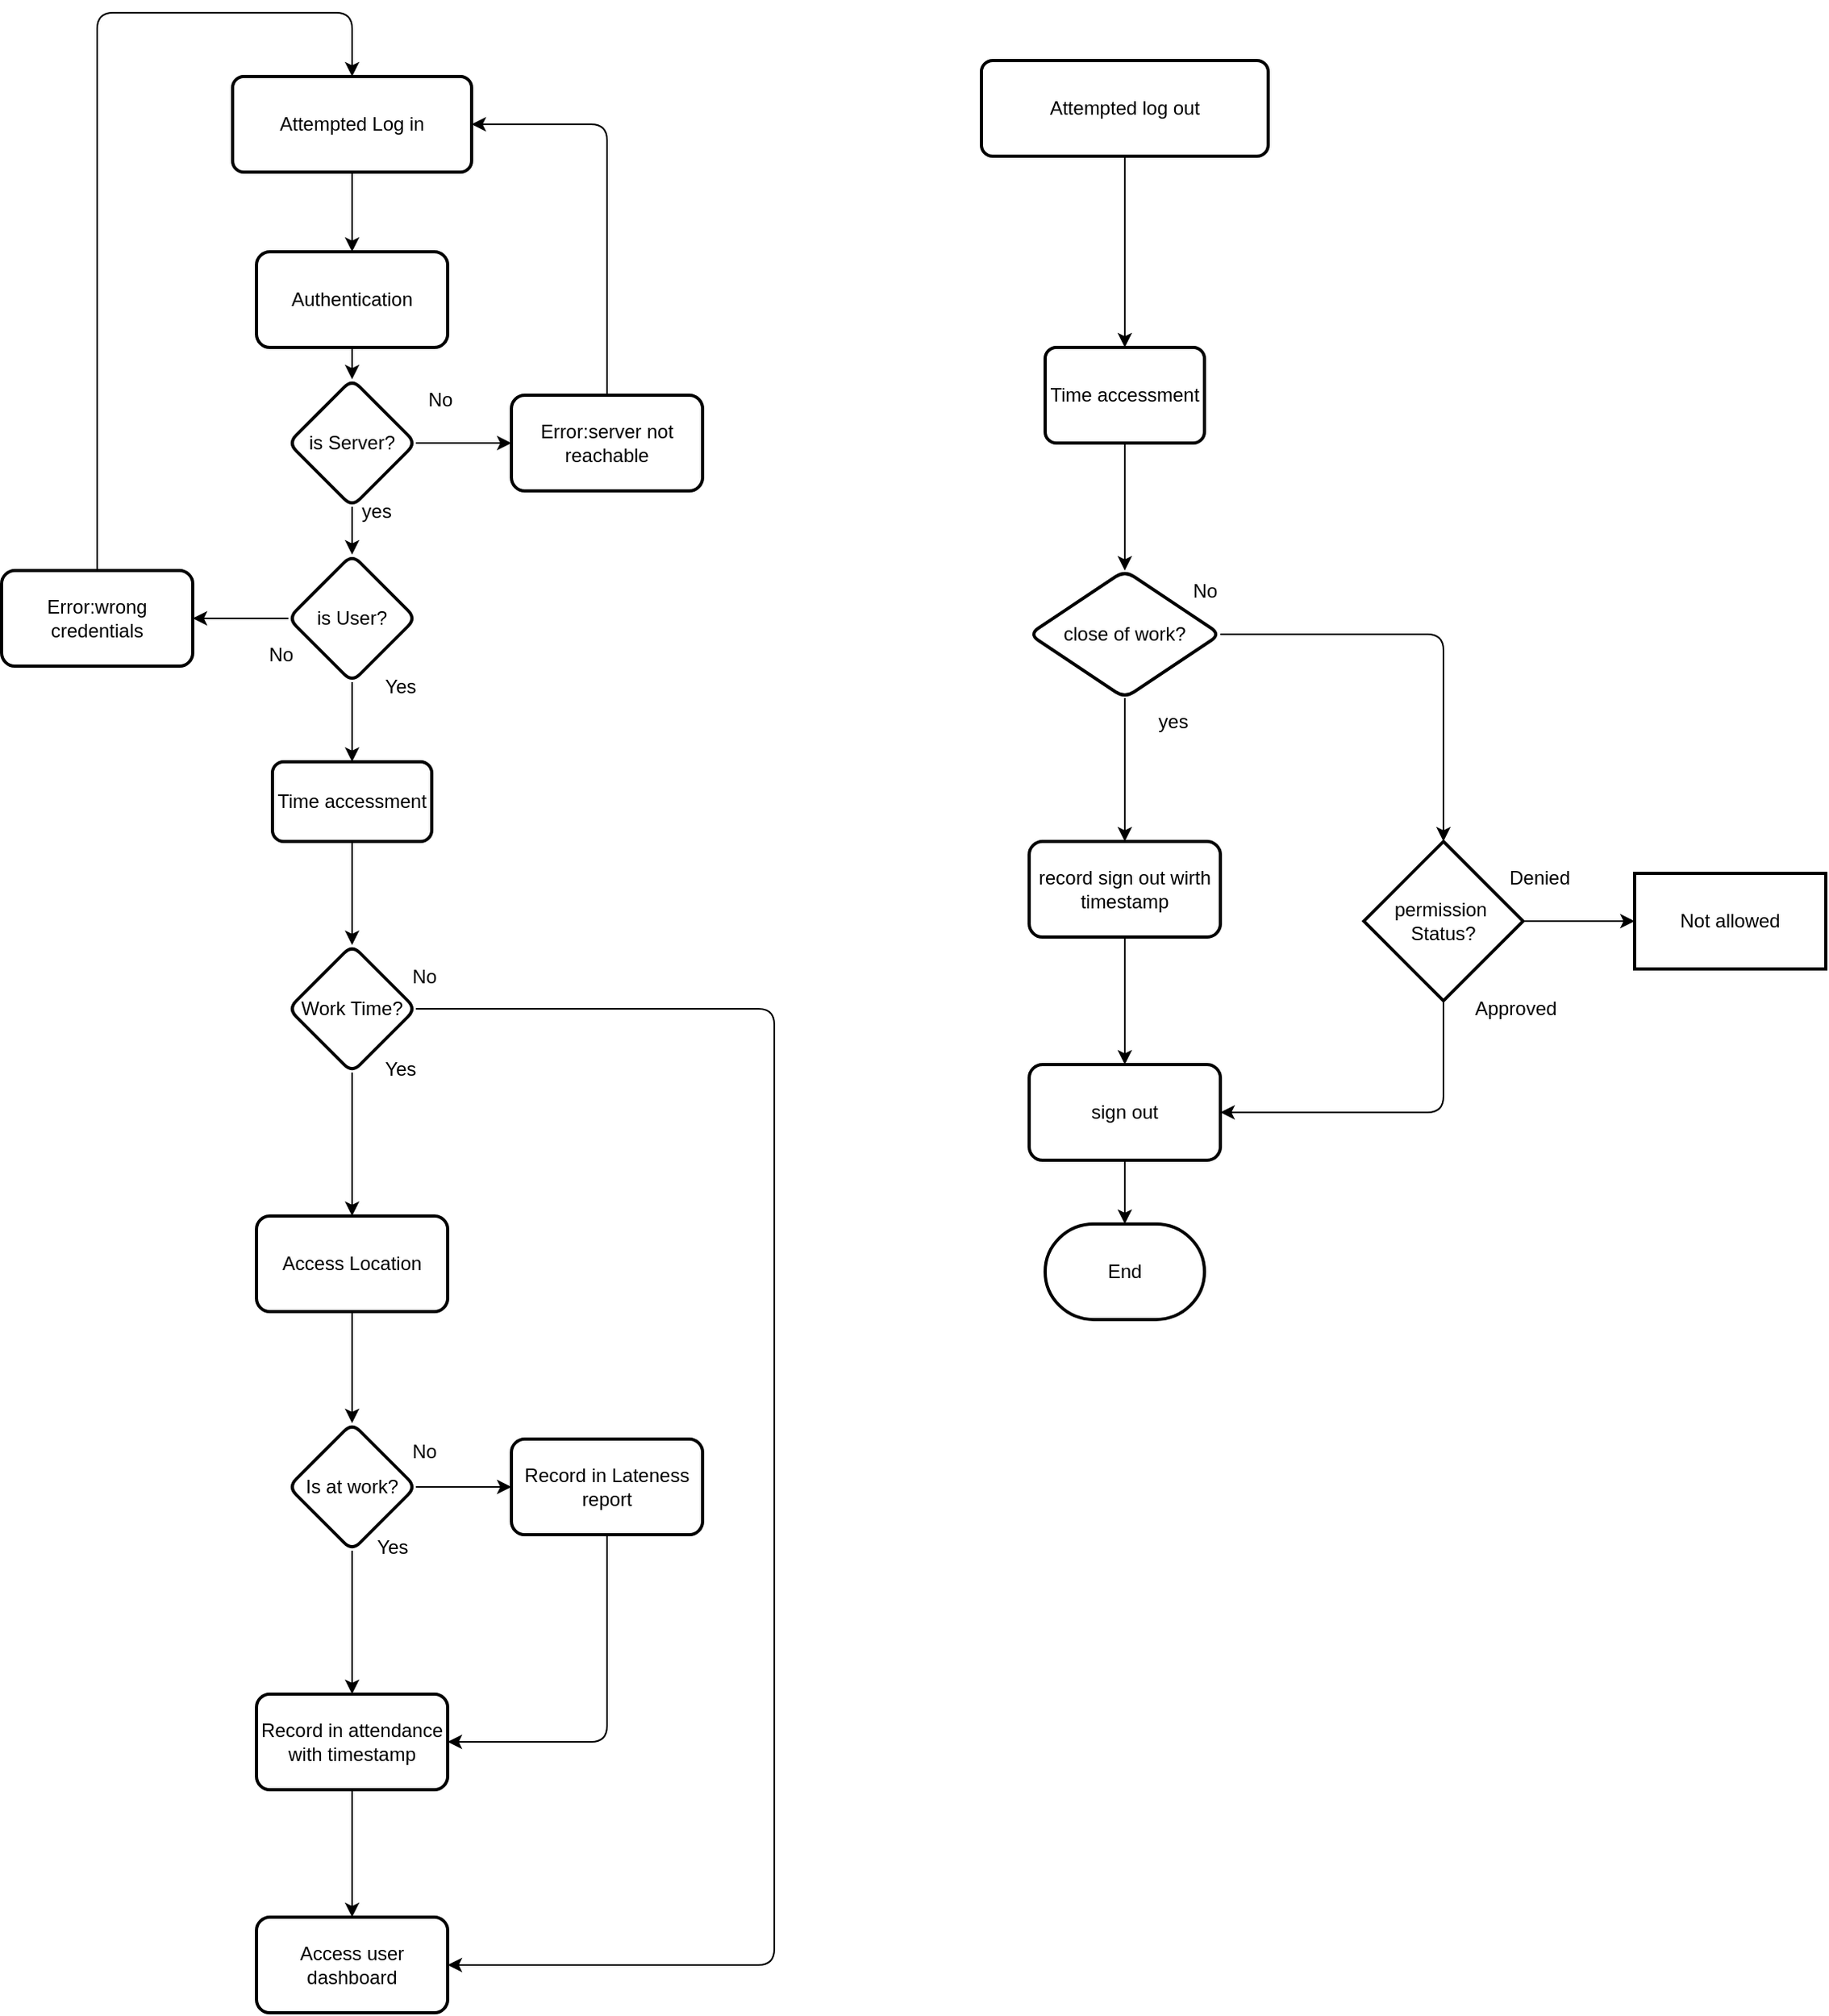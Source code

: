 <mxfile>
    <diagram id="byn_lYMAJtbJO2XNIOdB" name="Page-1">
        <mxGraphModel dx="1860" dy="1408" grid="1" gridSize="10" guides="1" tooltips="1" connect="1" arrows="1" fold="1" page="1" pageScale="1" pageWidth="850" pageHeight="1100" math="0" shadow="0">
            <root>
                <mxCell id="0"/>
                <mxCell id="1" parent="0"/>
                <mxCell id="4" value="" style="edgeStyle=none;html=1;" edge="1" parent="1" source="2" target="3">
                    <mxGeometry relative="1" as="geometry"/>
                </mxCell>
                <mxCell id="2" value="Attempted Log in" style="rounded=1;whiteSpace=wrap;html=1;absoluteArcSize=1;arcSize=14;strokeWidth=2;" vertex="1" parent="1">
                    <mxGeometry x="330" y="100" width="150" height="60" as="geometry"/>
                </mxCell>
                <mxCell id="6" value="" style="edgeStyle=none;html=1;entryX=0.5;entryY=0;entryDx=0;entryDy=0;" edge="1" parent="1" source="3" target="31">
                    <mxGeometry relative="1" as="geometry"/>
                </mxCell>
                <mxCell id="3" value="Authentication" style="whiteSpace=wrap;html=1;rounded=1;arcSize=14;strokeWidth=2;" vertex="1" parent="1">
                    <mxGeometry x="345" y="210" width="120" height="60" as="geometry"/>
                </mxCell>
                <mxCell id="8" value="" style="edgeStyle=none;html=1;" edge="1" parent="1" source="5">
                    <mxGeometry relative="1" as="geometry">
                        <mxPoint x="405" y="530" as="targetPoint"/>
                    </mxGeometry>
                </mxCell>
                <mxCell id="38" value="" style="edgeStyle=none;html=1;" edge="1" parent="1" source="5" target="37">
                    <mxGeometry relative="1" as="geometry"/>
                </mxCell>
                <mxCell id="5" value="is User?" style="rhombus;whiteSpace=wrap;html=1;rounded=1;arcSize=14;strokeWidth=2;" vertex="1" parent="1">
                    <mxGeometry x="365" y="400" width="80" height="80" as="geometry"/>
                </mxCell>
                <mxCell id="9" value="Yes&lt;div&gt;&lt;br&gt;&lt;/div&gt;" style="text;html=1;align=center;verticalAlign=middle;resizable=0;points=[];autosize=1;strokeColor=none;fillColor=none;" vertex="1" parent="1">
                    <mxGeometry x="415" y="470" width="40" height="40" as="geometry"/>
                </mxCell>
                <mxCell id="14" value="" style="edgeStyle=none;html=1;" edge="1" parent="1" source="10" target="13">
                    <mxGeometry relative="1" as="geometry"/>
                </mxCell>
                <mxCell id="10" value="Time accessment" style="rounded=1;whiteSpace=wrap;html=1;absoluteArcSize=1;arcSize=14;strokeWidth=2;" vertex="1" parent="1">
                    <mxGeometry x="355" y="530" width="100" height="50" as="geometry"/>
                </mxCell>
                <mxCell id="17" value="" style="edgeStyle=none;html=1;" edge="1" parent="1" source="13" target="16">
                    <mxGeometry relative="1" as="geometry"/>
                </mxCell>
                <mxCell id="13" value="Work Time?" style="rhombus;whiteSpace=wrap;html=1;rounded=1;arcSize=14;strokeWidth=2;" vertex="1" parent="1">
                    <mxGeometry x="365" y="645" width="80" height="80" as="geometry"/>
                </mxCell>
                <mxCell id="15" value="Yes&lt;div&gt;&lt;br&gt;&lt;/div&gt;" style="text;html=1;align=center;verticalAlign=middle;resizable=0;points=[];autosize=1;strokeColor=none;fillColor=none;" vertex="1" parent="1">
                    <mxGeometry x="415" y="710" width="40" height="40" as="geometry"/>
                </mxCell>
                <mxCell id="19" value="" style="edgeStyle=none;html=1;" edge="1" parent="1" source="16" target="18">
                    <mxGeometry relative="1" as="geometry"/>
                </mxCell>
                <mxCell id="16" value="Access Location" style="whiteSpace=wrap;html=1;rounded=1;arcSize=14;strokeWidth=2;" vertex="1" parent="1">
                    <mxGeometry x="345" y="815" width="120" height="60" as="geometry"/>
                </mxCell>
                <mxCell id="21" value="" style="edgeStyle=none;html=1;" edge="1" parent="1" source="18" target="20">
                    <mxGeometry relative="1" as="geometry"/>
                </mxCell>
                <mxCell id="27" value="" style="edgeStyle=none;html=1;" edge="1" parent="1" source="18" target="26">
                    <mxGeometry relative="1" as="geometry"/>
                </mxCell>
                <mxCell id="18" value="Is at work?" style="rhombus;whiteSpace=wrap;html=1;rounded=1;arcSize=14;strokeWidth=2;" vertex="1" parent="1">
                    <mxGeometry x="365" y="945" width="80" height="80" as="geometry"/>
                </mxCell>
                <mxCell id="23" value="" style="edgeStyle=none;html=1;" edge="1" parent="1" source="20" target="22">
                    <mxGeometry relative="1" as="geometry"/>
                </mxCell>
                <mxCell id="20" value="Record in attendance with timestamp" style="whiteSpace=wrap;html=1;rounded=1;arcSize=14;strokeWidth=2;" vertex="1" parent="1">
                    <mxGeometry x="345" y="1115" width="120" height="60" as="geometry"/>
                </mxCell>
                <mxCell id="22" value="Access user dashboard" style="whiteSpace=wrap;html=1;rounded=1;arcSize=14;strokeWidth=2;" vertex="1" parent="1">
                    <mxGeometry x="345" y="1255" width="120" height="60" as="geometry"/>
                </mxCell>
                <mxCell id="24" value="Yes" style="text;html=1;align=center;verticalAlign=middle;resizable=0;points=[];autosize=1;strokeColor=none;fillColor=none;" vertex="1" parent="1">
                    <mxGeometry x="410" y="1008" width="40" height="30" as="geometry"/>
                </mxCell>
                <mxCell id="25" value="No" style="text;html=1;align=center;verticalAlign=middle;resizable=0;points=[];autosize=1;strokeColor=none;fillColor=none;" vertex="1" parent="1">
                    <mxGeometry x="430" y="948" width="40" height="30" as="geometry"/>
                </mxCell>
                <mxCell id="26" value="Record in Lateness report" style="whiteSpace=wrap;html=1;rounded=1;arcSize=14;strokeWidth=2;" vertex="1" parent="1">
                    <mxGeometry x="505" y="955" width="120" height="60" as="geometry"/>
                </mxCell>
                <mxCell id="28" value="" style="endArrow=classic;html=1;entryX=1;entryY=0.5;entryDx=0;entryDy=0;exitX=0.5;exitY=1;exitDx=0;exitDy=0;" edge="1" parent="1" source="26" target="20">
                    <mxGeometry width="50" height="50" relative="1" as="geometry">
                        <mxPoint x="600" y="1150" as="sourcePoint"/>
                        <mxPoint x="650" y="1100" as="targetPoint"/>
                        <Array as="points">
                            <mxPoint x="565" y="1145"/>
                        </Array>
                    </mxGeometry>
                </mxCell>
                <mxCell id="29" value="No" style="text;html=1;align=center;verticalAlign=middle;resizable=0;points=[];autosize=1;strokeColor=none;fillColor=none;" vertex="1" parent="1">
                    <mxGeometry x="430" y="650" width="40" height="30" as="geometry"/>
                </mxCell>
                <mxCell id="30" value="" style="endArrow=classic;html=1;exitX=1;exitY=0.5;exitDx=0;exitDy=0;entryX=1;entryY=0.5;entryDx=0;entryDy=0;" edge="1" parent="1" source="13" target="22">
                    <mxGeometry width="50" height="50" relative="1" as="geometry">
                        <mxPoint x="560" y="720" as="sourcePoint"/>
                        <mxPoint x="570" y="1240" as="targetPoint"/>
                        <Array as="points">
                            <mxPoint x="670" y="685"/>
                            <mxPoint x="670" y="1285"/>
                        </Array>
                    </mxGeometry>
                </mxCell>
                <mxCell id="35" value="" style="edgeStyle=none;html=1;" edge="1" parent="1" source="31" target="34">
                    <mxGeometry relative="1" as="geometry"/>
                </mxCell>
                <mxCell id="31" value="is Server?" style="rhombus;whiteSpace=wrap;html=1;rounded=1;arcSize=14;strokeWidth=2;" vertex="1" parent="1">
                    <mxGeometry x="365" y="290" width="80" height="80" as="geometry"/>
                </mxCell>
                <mxCell id="33" value="" style="endArrow=classic;html=1;entryX=0.5;entryY=0;entryDx=0;entryDy=0;exitX=0.5;exitY=1;exitDx=0;exitDy=0;" edge="1" parent="1" source="31" target="5">
                    <mxGeometry width="50" height="50" relative="1" as="geometry">
                        <mxPoint x="460" y="350" as="sourcePoint"/>
                        <mxPoint x="510" y="300" as="targetPoint"/>
                    </mxGeometry>
                </mxCell>
                <mxCell id="34" value="Error:server not reachable" style="whiteSpace=wrap;html=1;rounded=1;arcSize=14;strokeWidth=2;" vertex="1" parent="1">
                    <mxGeometry x="505" y="300" width="120" height="60" as="geometry"/>
                </mxCell>
                <mxCell id="36" value="No" style="text;html=1;align=center;verticalAlign=middle;resizable=0;points=[];autosize=1;strokeColor=none;fillColor=none;" vertex="1" parent="1">
                    <mxGeometry x="340" y="448" width="40" height="30" as="geometry"/>
                </mxCell>
                <mxCell id="37" value="Error:wrong credentials" style="whiteSpace=wrap;html=1;rounded=1;arcSize=14;strokeWidth=2;" vertex="1" parent="1">
                    <mxGeometry x="185" y="410" width="120" height="60" as="geometry"/>
                </mxCell>
                <mxCell id="39" value="" style="endArrow=classic;html=1;exitX=0.5;exitY=0;exitDx=0;exitDy=0;entryX=0.5;entryY=0;entryDx=0;entryDy=0;" edge="1" parent="1" source="37" target="2">
                    <mxGeometry width="50" height="50" relative="1" as="geometry">
                        <mxPoint x="360" y="360" as="sourcePoint"/>
                        <mxPoint x="240" y="50" as="targetPoint"/>
                        <Array as="points">
                            <mxPoint x="245" y="60"/>
                            <mxPoint x="405" y="60"/>
                        </Array>
                    </mxGeometry>
                </mxCell>
                <mxCell id="40" value="" style="endArrow=classic;html=1;exitX=0.5;exitY=0;exitDx=0;exitDy=0;entryX=1;entryY=0.5;entryDx=0;entryDy=0;" edge="1" parent="1" source="34" target="2">
                    <mxGeometry width="50" height="50" relative="1" as="geometry">
                        <mxPoint x="520" y="230" as="sourcePoint"/>
                        <mxPoint x="570" y="180" as="targetPoint"/>
                        <Array as="points">
                            <mxPoint x="565" y="130"/>
                        </Array>
                    </mxGeometry>
                </mxCell>
                <mxCell id="41" value="yes" style="text;html=1;align=center;verticalAlign=middle;resizable=0;points=[];autosize=1;strokeColor=none;fillColor=none;" vertex="1" parent="1">
                    <mxGeometry x="400" y="358" width="40" height="30" as="geometry"/>
                </mxCell>
                <mxCell id="42" value="No" style="text;html=1;align=center;verticalAlign=middle;resizable=0;points=[];autosize=1;strokeColor=none;fillColor=none;" vertex="1" parent="1">
                    <mxGeometry x="440" y="288" width="40" height="30" as="geometry"/>
                </mxCell>
                <mxCell id="45" value="" style="edgeStyle=none;html=1;entryX=0.5;entryY=0;entryDx=0;entryDy=0;" edge="1" parent="1" source="43" target="48">
                    <mxGeometry relative="1" as="geometry"/>
                </mxCell>
                <mxCell id="43" value="Attempted log out" style="rounded=1;whiteSpace=wrap;html=1;absoluteArcSize=1;arcSize=14;strokeWidth=2;" vertex="1" parent="1">
                    <mxGeometry x="800" y="90" width="180" height="60" as="geometry"/>
                </mxCell>
                <mxCell id="47" value="" style="edgeStyle=none;html=1;" edge="1" parent="1" source="44" target="46">
                    <mxGeometry relative="1" as="geometry"/>
                </mxCell>
                <mxCell id="53" value="" style="edgeStyle=none;html=1;entryX=0.5;entryY=0;entryDx=0;entryDy=0;entryPerimeter=0;" edge="1" parent="1" source="44" target="58">
                    <mxGeometry relative="1" as="geometry">
                        <mxPoint x="1030" y="450" as="targetPoint"/>
                        <Array as="points">
                            <mxPoint x="1090" y="450"/>
                        </Array>
                    </mxGeometry>
                </mxCell>
                <mxCell id="44" value="close of work?" style="rhombus;whiteSpace=wrap;html=1;rounded=1;arcSize=14;strokeWidth=2;" vertex="1" parent="1">
                    <mxGeometry x="830" y="410" width="120" height="80" as="geometry"/>
                </mxCell>
                <mxCell id="55" value="" style="edgeStyle=none;html=1;" edge="1" parent="1" source="46" target="54">
                    <mxGeometry relative="1" as="geometry"/>
                </mxCell>
                <mxCell id="46" value="record sign out wirth timestamp" style="whiteSpace=wrap;html=1;rounded=1;arcSize=14;strokeWidth=2;" vertex="1" parent="1">
                    <mxGeometry x="830" y="580" width="120" height="60" as="geometry"/>
                </mxCell>
                <mxCell id="48" value="Time accessment" style="rounded=1;whiteSpace=wrap;html=1;absoluteArcSize=1;arcSize=14;strokeWidth=2;" vertex="1" parent="1">
                    <mxGeometry x="840" y="270" width="100" height="60" as="geometry"/>
                </mxCell>
                <mxCell id="49" value="" style="endArrow=classic;html=1;entryX=0.5;entryY=0;entryDx=0;entryDy=0;exitX=0.5;exitY=1;exitDx=0;exitDy=0;" edge="1" parent="1" source="48" target="44">
                    <mxGeometry width="50" height="50" relative="1" as="geometry">
                        <mxPoint x="820" y="370" as="sourcePoint"/>
                        <mxPoint x="870" y="320" as="targetPoint"/>
                    </mxGeometry>
                </mxCell>
                <mxCell id="50" value="yes" style="text;html=1;align=center;verticalAlign=middle;resizable=0;points=[];autosize=1;strokeColor=none;fillColor=none;" vertex="1" parent="1">
                    <mxGeometry x="900" y="490" width="40" height="30" as="geometry"/>
                </mxCell>
                <mxCell id="51" value="No" style="text;html=1;align=center;verticalAlign=middle;resizable=0;points=[];autosize=1;strokeColor=none;fillColor=none;" vertex="1" parent="1">
                    <mxGeometry x="920" y="408" width="40" height="30" as="geometry"/>
                </mxCell>
                <mxCell id="57" value="" style="edgeStyle=none;html=1;" edge="1" parent="1" source="54" target="56">
                    <mxGeometry relative="1" as="geometry"/>
                </mxCell>
                <mxCell id="54" value="sign out" style="whiteSpace=wrap;html=1;rounded=1;arcSize=14;strokeWidth=2;" vertex="1" parent="1">
                    <mxGeometry x="830" y="720" width="120" height="60" as="geometry"/>
                </mxCell>
                <mxCell id="56" value="End" style="strokeWidth=2;html=1;shape=mxgraph.flowchart.terminator;whiteSpace=wrap;" vertex="1" parent="1">
                    <mxGeometry x="840" y="820" width="100" height="60" as="geometry"/>
                </mxCell>
                <mxCell id="63" value="" style="edgeStyle=none;html=1;" edge="1" parent="1" source="58" target="62">
                    <mxGeometry relative="1" as="geometry"/>
                </mxCell>
                <mxCell id="58" value="permission&amp;nbsp;&lt;div&gt;Status?&lt;/div&gt;" style="strokeWidth=2;html=1;shape=mxgraph.flowchart.decision;whiteSpace=wrap;" vertex="1" parent="1">
                    <mxGeometry x="1040" y="580" width="100" height="100" as="geometry"/>
                </mxCell>
                <mxCell id="59" value="Approved" style="text;html=1;align=center;verticalAlign=middle;resizable=0;points=[];autosize=1;strokeColor=none;fillColor=none;" vertex="1" parent="1">
                    <mxGeometry x="1100" y="670" width="70" height="30" as="geometry"/>
                </mxCell>
                <mxCell id="60" value="Denied" style="text;html=1;align=center;verticalAlign=middle;resizable=0;points=[];autosize=1;strokeColor=none;fillColor=none;" vertex="1" parent="1">
                    <mxGeometry x="1120" y="588" width="60" height="30" as="geometry"/>
                </mxCell>
                <mxCell id="61" value="" style="endArrow=classic;html=1;entryX=1;entryY=0.5;entryDx=0;entryDy=0;exitX=0.5;exitY=1;exitDx=0;exitDy=0;exitPerimeter=0;" edge="1" parent="1" source="58" target="54">
                    <mxGeometry width="50" height="50" relative="1" as="geometry">
                        <mxPoint x="1100" y="810" as="sourcePoint"/>
                        <mxPoint x="1150" y="760" as="targetPoint"/>
                        <Array as="points">
                            <mxPoint x="1090" y="750"/>
                        </Array>
                    </mxGeometry>
                </mxCell>
                <mxCell id="62" value="Not allowed" style="whiteSpace=wrap;html=1;strokeWidth=2;" vertex="1" parent="1">
                    <mxGeometry x="1210" y="600" width="120" height="60" as="geometry"/>
                </mxCell>
            </root>
        </mxGraphModel>
    </diagram>
</mxfile>